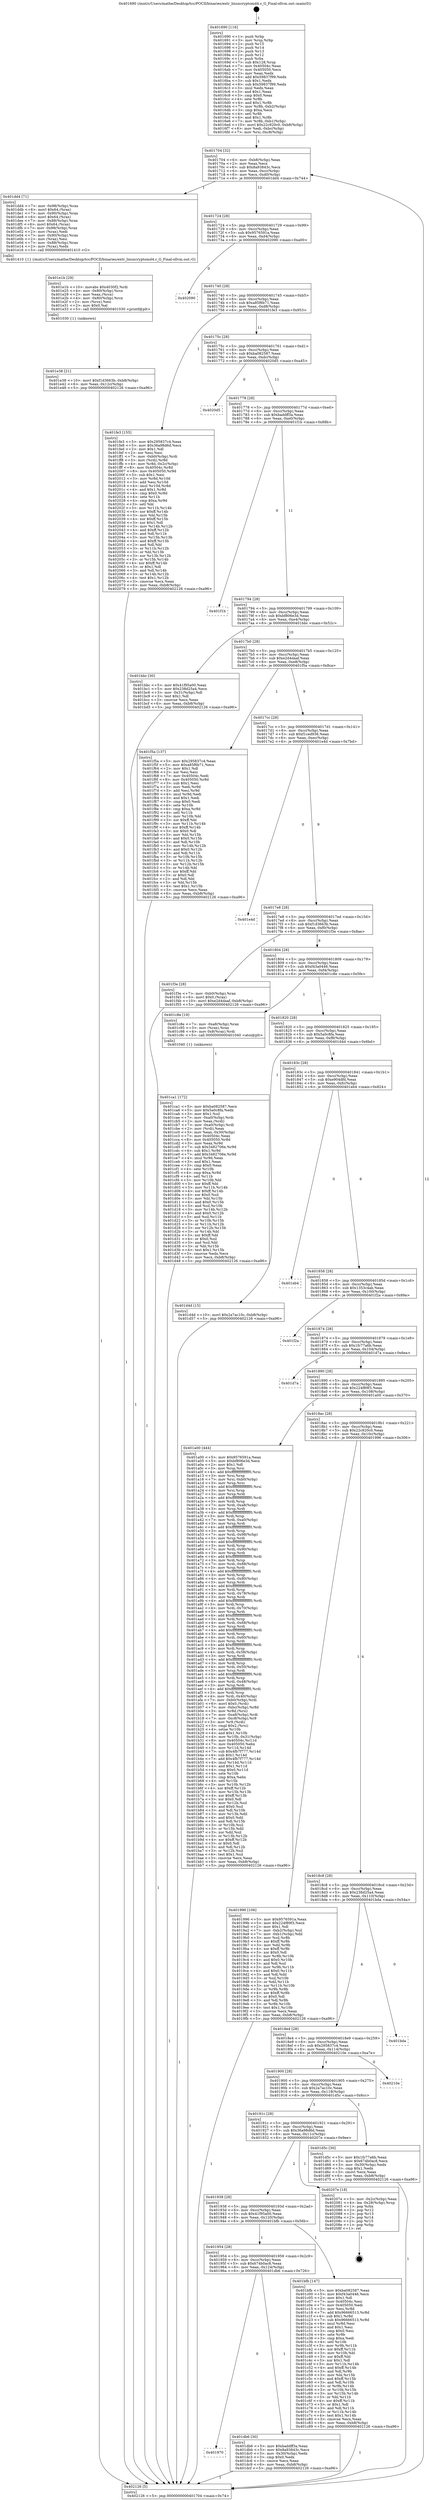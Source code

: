 digraph "0x401690" {
  label = "0x401690 (/mnt/c/Users/mathe/Desktop/tcc/POCII/binaries/extr_linuxcryptomd4.c_G_Final-ollvm.out::main(0))"
  labelloc = "t"
  node[shape=record]

  Entry [label="",width=0.3,height=0.3,shape=circle,fillcolor=black,style=filled]
  "0x401704" [label="{
     0x401704 [32]\l
     | [instrs]\l
     &nbsp;&nbsp;0x401704 \<+6\>: mov -0xb8(%rbp),%eax\l
     &nbsp;&nbsp;0x40170a \<+2\>: mov %eax,%ecx\l
     &nbsp;&nbsp;0x40170c \<+6\>: sub $0x8a93843c,%ecx\l
     &nbsp;&nbsp;0x401712 \<+6\>: mov %eax,-0xcc(%rbp)\l
     &nbsp;&nbsp;0x401718 \<+6\>: mov %ecx,-0xd0(%rbp)\l
     &nbsp;&nbsp;0x40171e \<+6\>: je 0000000000401dd4 \<main+0x744\>\l
  }"]
  "0x401dd4" [label="{
     0x401dd4 [71]\l
     | [instrs]\l
     &nbsp;&nbsp;0x401dd4 \<+7\>: mov -0x98(%rbp),%rax\l
     &nbsp;&nbsp;0x401ddb \<+6\>: movl $0x64,(%rax)\l
     &nbsp;&nbsp;0x401de1 \<+7\>: mov -0x90(%rbp),%rax\l
     &nbsp;&nbsp;0x401de8 \<+6\>: movl $0x64,(%rax)\l
     &nbsp;&nbsp;0x401dee \<+7\>: mov -0x88(%rbp),%rax\l
     &nbsp;&nbsp;0x401df5 \<+6\>: movl $0x64,(%rax)\l
     &nbsp;&nbsp;0x401dfb \<+7\>: mov -0x98(%rbp),%rax\l
     &nbsp;&nbsp;0x401e02 \<+2\>: mov (%rax),%edi\l
     &nbsp;&nbsp;0x401e04 \<+7\>: mov -0x90(%rbp),%rax\l
     &nbsp;&nbsp;0x401e0b \<+2\>: mov (%rax),%esi\l
     &nbsp;&nbsp;0x401e0d \<+7\>: mov -0x88(%rbp),%rax\l
     &nbsp;&nbsp;0x401e14 \<+2\>: mov (%rax),%edx\l
     &nbsp;&nbsp;0x401e16 \<+5\>: call 0000000000401410 \<G\>\l
     | [calls]\l
     &nbsp;&nbsp;0x401410 \{1\} (/mnt/c/Users/mathe/Desktop/tcc/POCII/binaries/extr_linuxcryptomd4.c_G_Final-ollvm.out::G)\l
  }"]
  "0x401724" [label="{
     0x401724 [28]\l
     | [instrs]\l
     &nbsp;&nbsp;0x401724 \<+5\>: jmp 0000000000401729 \<main+0x99\>\l
     &nbsp;&nbsp;0x401729 \<+6\>: mov -0xcc(%rbp),%eax\l
     &nbsp;&nbsp;0x40172f \<+5\>: sub $0x9576591a,%eax\l
     &nbsp;&nbsp;0x401734 \<+6\>: mov %eax,-0xd4(%rbp)\l
     &nbsp;&nbsp;0x40173a \<+6\>: je 0000000000402090 \<main+0xa00\>\l
  }"]
  Exit [label="",width=0.3,height=0.3,shape=circle,fillcolor=black,style=filled,peripheries=2]
  "0x402090" [label="{
     0x402090\l
  }", style=dashed]
  "0x401740" [label="{
     0x401740 [28]\l
     | [instrs]\l
     &nbsp;&nbsp;0x401740 \<+5\>: jmp 0000000000401745 \<main+0xb5\>\l
     &nbsp;&nbsp;0x401745 \<+6\>: mov -0xcc(%rbp),%eax\l
     &nbsp;&nbsp;0x40174b \<+5\>: sub $0xa85f6b71,%eax\l
     &nbsp;&nbsp;0x401750 \<+6\>: mov %eax,-0xd8(%rbp)\l
     &nbsp;&nbsp;0x401756 \<+6\>: je 0000000000401fe3 \<main+0x953\>\l
  }"]
  "0x401e38" [label="{
     0x401e38 [21]\l
     | [instrs]\l
     &nbsp;&nbsp;0x401e38 \<+10\>: movl $0xf1d3663b,-0xb8(%rbp)\l
     &nbsp;&nbsp;0x401e42 \<+6\>: mov %eax,-0x12c(%rbp)\l
     &nbsp;&nbsp;0x401e48 \<+5\>: jmp 0000000000402126 \<main+0xa96\>\l
  }"]
  "0x401fe3" [label="{
     0x401fe3 [155]\l
     | [instrs]\l
     &nbsp;&nbsp;0x401fe3 \<+5\>: mov $0x295837c4,%eax\l
     &nbsp;&nbsp;0x401fe8 \<+5\>: mov $0x36a98d6d,%ecx\l
     &nbsp;&nbsp;0x401fed \<+2\>: mov $0x1,%dl\l
     &nbsp;&nbsp;0x401fef \<+2\>: xor %esi,%esi\l
     &nbsp;&nbsp;0x401ff1 \<+7\>: mov -0xb0(%rbp),%rdi\l
     &nbsp;&nbsp;0x401ff8 \<+3\>: mov (%rdi),%r8d\l
     &nbsp;&nbsp;0x401ffb \<+4\>: mov %r8d,-0x2c(%rbp)\l
     &nbsp;&nbsp;0x401fff \<+8\>: mov 0x40504c,%r8d\l
     &nbsp;&nbsp;0x402007 \<+8\>: mov 0x405050,%r9d\l
     &nbsp;&nbsp;0x40200f \<+3\>: sub $0x1,%esi\l
     &nbsp;&nbsp;0x402012 \<+3\>: mov %r8d,%r10d\l
     &nbsp;&nbsp;0x402015 \<+3\>: add %esi,%r10d\l
     &nbsp;&nbsp;0x402018 \<+4\>: imul %r10d,%r8d\l
     &nbsp;&nbsp;0x40201c \<+4\>: and $0x1,%r8d\l
     &nbsp;&nbsp;0x402020 \<+4\>: cmp $0x0,%r8d\l
     &nbsp;&nbsp;0x402024 \<+4\>: sete %r11b\l
     &nbsp;&nbsp;0x402028 \<+4\>: cmp $0xa,%r9d\l
     &nbsp;&nbsp;0x40202c \<+3\>: setl %bl\l
     &nbsp;&nbsp;0x40202f \<+3\>: mov %r11b,%r14b\l
     &nbsp;&nbsp;0x402032 \<+4\>: xor $0xff,%r14b\l
     &nbsp;&nbsp;0x402036 \<+3\>: mov %bl,%r15b\l
     &nbsp;&nbsp;0x402039 \<+4\>: xor $0xff,%r15b\l
     &nbsp;&nbsp;0x40203d \<+3\>: xor $0x1,%dl\l
     &nbsp;&nbsp;0x402040 \<+3\>: mov %r14b,%r12b\l
     &nbsp;&nbsp;0x402043 \<+4\>: and $0xff,%r12b\l
     &nbsp;&nbsp;0x402047 \<+3\>: and %dl,%r11b\l
     &nbsp;&nbsp;0x40204a \<+3\>: mov %r15b,%r13b\l
     &nbsp;&nbsp;0x40204d \<+4\>: and $0xff,%r13b\l
     &nbsp;&nbsp;0x402051 \<+2\>: and %dl,%bl\l
     &nbsp;&nbsp;0x402053 \<+3\>: or %r11b,%r12b\l
     &nbsp;&nbsp;0x402056 \<+3\>: or %bl,%r13b\l
     &nbsp;&nbsp;0x402059 \<+3\>: xor %r13b,%r12b\l
     &nbsp;&nbsp;0x40205c \<+3\>: or %r15b,%r14b\l
     &nbsp;&nbsp;0x40205f \<+4\>: xor $0xff,%r14b\l
     &nbsp;&nbsp;0x402063 \<+3\>: or $0x1,%dl\l
     &nbsp;&nbsp;0x402066 \<+3\>: and %dl,%r14b\l
     &nbsp;&nbsp;0x402069 \<+3\>: or %r14b,%r12b\l
     &nbsp;&nbsp;0x40206c \<+4\>: test $0x1,%r12b\l
     &nbsp;&nbsp;0x402070 \<+3\>: cmovne %ecx,%eax\l
     &nbsp;&nbsp;0x402073 \<+6\>: mov %eax,-0xb8(%rbp)\l
     &nbsp;&nbsp;0x402079 \<+5\>: jmp 0000000000402126 \<main+0xa96\>\l
  }"]
  "0x40175c" [label="{
     0x40175c [28]\l
     | [instrs]\l
     &nbsp;&nbsp;0x40175c \<+5\>: jmp 0000000000401761 \<main+0xd1\>\l
     &nbsp;&nbsp;0x401761 \<+6\>: mov -0xcc(%rbp),%eax\l
     &nbsp;&nbsp;0x401767 \<+5\>: sub $0xba082587,%eax\l
     &nbsp;&nbsp;0x40176c \<+6\>: mov %eax,-0xdc(%rbp)\l
     &nbsp;&nbsp;0x401772 \<+6\>: je 00000000004020d5 \<main+0xa45\>\l
  }"]
  "0x401e1b" [label="{
     0x401e1b [29]\l
     | [instrs]\l
     &nbsp;&nbsp;0x401e1b \<+10\>: movabs $0x4030f2,%rdi\l
     &nbsp;&nbsp;0x401e25 \<+4\>: mov -0x80(%rbp),%rcx\l
     &nbsp;&nbsp;0x401e29 \<+2\>: mov %eax,(%rcx)\l
     &nbsp;&nbsp;0x401e2b \<+4\>: mov -0x80(%rbp),%rcx\l
     &nbsp;&nbsp;0x401e2f \<+2\>: mov (%rcx),%esi\l
     &nbsp;&nbsp;0x401e31 \<+2\>: mov $0x0,%al\l
     &nbsp;&nbsp;0x401e33 \<+5\>: call 0000000000401030 \<printf@plt\>\l
     | [calls]\l
     &nbsp;&nbsp;0x401030 \{1\} (unknown)\l
  }"]
  "0x4020d5" [label="{
     0x4020d5\l
  }", style=dashed]
  "0x401778" [label="{
     0x401778 [28]\l
     | [instrs]\l
     &nbsp;&nbsp;0x401778 \<+5\>: jmp 000000000040177d \<main+0xed\>\l
     &nbsp;&nbsp;0x40177d \<+6\>: mov -0xcc(%rbp),%eax\l
     &nbsp;&nbsp;0x401783 \<+5\>: sub $0xbaddff3a,%eax\l
     &nbsp;&nbsp;0x401788 \<+6\>: mov %eax,-0xe0(%rbp)\l
     &nbsp;&nbsp;0x40178e \<+6\>: je 0000000000401f1b \<main+0x88b\>\l
  }"]
  "0x401970" [label="{
     0x401970\l
  }", style=dashed]
  "0x401f1b" [label="{
     0x401f1b\l
  }", style=dashed]
  "0x401794" [label="{
     0x401794 [28]\l
     | [instrs]\l
     &nbsp;&nbsp;0x401794 \<+5\>: jmp 0000000000401799 \<main+0x109\>\l
     &nbsp;&nbsp;0x401799 \<+6\>: mov -0xcc(%rbp),%eax\l
     &nbsp;&nbsp;0x40179f \<+5\>: sub $0xbf806e3d,%eax\l
     &nbsp;&nbsp;0x4017a4 \<+6\>: mov %eax,-0xe4(%rbp)\l
     &nbsp;&nbsp;0x4017aa \<+6\>: je 0000000000401bbc \<main+0x52c\>\l
  }"]
  "0x401db6" [label="{
     0x401db6 [30]\l
     | [instrs]\l
     &nbsp;&nbsp;0x401db6 \<+5\>: mov $0xbaddff3a,%eax\l
     &nbsp;&nbsp;0x401dbb \<+5\>: mov $0x8a93843c,%ecx\l
     &nbsp;&nbsp;0x401dc0 \<+3\>: mov -0x30(%rbp),%edx\l
     &nbsp;&nbsp;0x401dc3 \<+3\>: cmp $0x0,%edx\l
     &nbsp;&nbsp;0x401dc6 \<+3\>: cmove %ecx,%eax\l
     &nbsp;&nbsp;0x401dc9 \<+6\>: mov %eax,-0xb8(%rbp)\l
     &nbsp;&nbsp;0x401dcf \<+5\>: jmp 0000000000402126 \<main+0xa96\>\l
  }"]
  "0x401bbc" [label="{
     0x401bbc [30]\l
     | [instrs]\l
     &nbsp;&nbsp;0x401bbc \<+5\>: mov $0x41f95a00,%eax\l
     &nbsp;&nbsp;0x401bc1 \<+5\>: mov $0x238d25a4,%ecx\l
     &nbsp;&nbsp;0x401bc6 \<+3\>: mov -0x31(%rbp),%dl\l
     &nbsp;&nbsp;0x401bc9 \<+3\>: test $0x1,%dl\l
     &nbsp;&nbsp;0x401bcc \<+3\>: cmovne %ecx,%eax\l
     &nbsp;&nbsp;0x401bcf \<+6\>: mov %eax,-0xb8(%rbp)\l
     &nbsp;&nbsp;0x401bd5 \<+5\>: jmp 0000000000402126 \<main+0xa96\>\l
  }"]
  "0x4017b0" [label="{
     0x4017b0 [28]\l
     | [instrs]\l
     &nbsp;&nbsp;0x4017b0 \<+5\>: jmp 00000000004017b5 \<main+0x125\>\l
     &nbsp;&nbsp;0x4017b5 \<+6\>: mov -0xcc(%rbp),%eax\l
     &nbsp;&nbsp;0x4017bb \<+5\>: sub $0xe2d4daaf,%eax\l
     &nbsp;&nbsp;0x4017c0 \<+6\>: mov %eax,-0xe8(%rbp)\l
     &nbsp;&nbsp;0x4017c6 \<+6\>: je 0000000000401f5a \<main+0x8ca\>\l
  }"]
  "0x401ca1" [label="{
     0x401ca1 [172]\l
     | [instrs]\l
     &nbsp;&nbsp;0x401ca1 \<+5\>: mov $0xba082587,%ecx\l
     &nbsp;&nbsp;0x401ca6 \<+5\>: mov $0x5a0c8fa,%edx\l
     &nbsp;&nbsp;0x401cab \<+3\>: mov $0x1,%sil\l
     &nbsp;&nbsp;0x401cae \<+7\>: mov -0xa0(%rbp),%rdi\l
     &nbsp;&nbsp;0x401cb5 \<+2\>: mov %eax,(%rdi)\l
     &nbsp;&nbsp;0x401cb7 \<+7\>: mov -0xa0(%rbp),%rdi\l
     &nbsp;&nbsp;0x401cbe \<+2\>: mov (%rdi),%eax\l
     &nbsp;&nbsp;0x401cc0 \<+3\>: mov %eax,-0x30(%rbp)\l
     &nbsp;&nbsp;0x401cc3 \<+7\>: mov 0x40504c,%eax\l
     &nbsp;&nbsp;0x401cca \<+8\>: mov 0x405050,%r8d\l
     &nbsp;&nbsp;0x401cd2 \<+3\>: mov %eax,%r9d\l
     &nbsp;&nbsp;0x401cd5 \<+7\>: sub $0x3482706e,%r9d\l
     &nbsp;&nbsp;0x401cdc \<+4\>: sub $0x1,%r9d\l
     &nbsp;&nbsp;0x401ce0 \<+7\>: add $0x3482706e,%r9d\l
     &nbsp;&nbsp;0x401ce7 \<+4\>: imul %r9d,%eax\l
     &nbsp;&nbsp;0x401ceb \<+3\>: and $0x1,%eax\l
     &nbsp;&nbsp;0x401cee \<+3\>: cmp $0x0,%eax\l
     &nbsp;&nbsp;0x401cf1 \<+4\>: sete %r10b\l
     &nbsp;&nbsp;0x401cf5 \<+4\>: cmp $0xa,%r8d\l
     &nbsp;&nbsp;0x401cf9 \<+4\>: setl %r11b\l
     &nbsp;&nbsp;0x401cfd \<+3\>: mov %r10b,%bl\l
     &nbsp;&nbsp;0x401d00 \<+3\>: xor $0xff,%bl\l
     &nbsp;&nbsp;0x401d03 \<+3\>: mov %r11b,%r14b\l
     &nbsp;&nbsp;0x401d06 \<+4\>: xor $0xff,%r14b\l
     &nbsp;&nbsp;0x401d0a \<+4\>: xor $0x0,%sil\l
     &nbsp;&nbsp;0x401d0e \<+3\>: mov %bl,%r15b\l
     &nbsp;&nbsp;0x401d11 \<+4\>: and $0x0,%r15b\l
     &nbsp;&nbsp;0x401d15 \<+3\>: and %sil,%r10b\l
     &nbsp;&nbsp;0x401d18 \<+3\>: mov %r14b,%r12b\l
     &nbsp;&nbsp;0x401d1b \<+4\>: and $0x0,%r12b\l
     &nbsp;&nbsp;0x401d1f \<+3\>: and %sil,%r11b\l
     &nbsp;&nbsp;0x401d22 \<+3\>: or %r10b,%r15b\l
     &nbsp;&nbsp;0x401d25 \<+3\>: or %r11b,%r12b\l
     &nbsp;&nbsp;0x401d28 \<+3\>: xor %r12b,%r15b\l
     &nbsp;&nbsp;0x401d2b \<+3\>: or %r14b,%bl\l
     &nbsp;&nbsp;0x401d2e \<+3\>: xor $0xff,%bl\l
     &nbsp;&nbsp;0x401d31 \<+4\>: or $0x0,%sil\l
     &nbsp;&nbsp;0x401d35 \<+3\>: and %sil,%bl\l
     &nbsp;&nbsp;0x401d38 \<+3\>: or %bl,%r15b\l
     &nbsp;&nbsp;0x401d3b \<+4\>: test $0x1,%r15b\l
     &nbsp;&nbsp;0x401d3f \<+3\>: cmovne %edx,%ecx\l
     &nbsp;&nbsp;0x401d42 \<+6\>: mov %ecx,-0xb8(%rbp)\l
     &nbsp;&nbsp;0x401d48 \<+5\>: jmp 0000000000402126 \<main+0xa96\>\l
  }"]
  "0x401f5a" [label="{
     0x401f5a [137]\l
     | [instrs]\l
     &nbsp;&nbsp;0x401f5a \<+5\>: mov $0x295837c4,%eax\l
     &nbsp;&nbsp;0x401f5f \<+5\>: mov $0xa85f6b71,%ecx\l
     &nbsp;&nbsp;0x401f64 \<+2\>: mov $0x1,%dl\l
     &nbsp;&nbsp;0x401f66 \<+2\>: xor %esi,%esi\l
     &nbsp;&nbsp;0x401f68 \<+7\>: mov 0x40504c,%edi\l
     &nbsp;&nbsp;0x401f6f \<+8\>: mov 0x405050,%r8d\l
     &nbsp;&nbsp;0x401f77 \<+3\>: sub $0x1,%esi\l
     &nbsp;&nbsp;0x401f7a \<+3\>: mov %edi,%r9d\l
     &nbsp;&nbsp;0x401f7d \<+3\>: add %esi,%r9d\l
     &nbsp;&nbsp;0x401f80 \<+4\>: imul %r9d,%edi\l
     &nbsp;&nbsp;0x401f84 \<+3\>: and $0x1,%edi\l
     &nbsp;&nbsp;0x401f87 \<+3\>: cmp $0x0,%edi\l
     &nbsp;&nbsp;0x401f8a \<+4\>: sete %r10b\l
     &nbsp;&nbsp;0x401f8e \<+4\>: cmp $0xa,%r8d\l
     &nbsp;&nbsp;0x401f92 \<+4\>: setl %r11b\l
     &nbsp;&nbsp;0x401f96 \<+3\>: mov %r10b,%bl\l
     &nbsp;&nbsp;0x401f99 \<+3\>: xor $0xff,%bl\l
     &nbsp;&nbsp;0x401f9c \<+3\>: mov %r11b,%r14b\l
     &nbsp;&nbsp;0x401f9f \<+4\>: xor $0xff,%r14b\l
     &nbsp;&nbsp;0x401fa3 \<+3\>: xor $0x0,%dl\l
     &nbsp;&nbsp;0x401fa6 \<+3\>: mov %bl,%r15b\l
     &nbsp;&nbsp;0x401fa9 \<+4\>: and $0x0,%r15b\l
     &nbsp;&nbsp;0x401fad \<+3\>: and %dl,%r10b\l
     &nbsp;&nbsp;0x401fb0 \<+3\>: mov %r14b,%r12b\l
     &nbsp;&nbsp;0x401fb3 \<+4\>: and $0x0,%r12b\l
     &nbsp;&nbsp;0x401fb7 \<+3\>: and %dl,%r11b\l
     &nbsp;&nbsp;0x401fba \<+3\>: or %r10b,%r15b\l
     &nbsp;&nbsp;0x401fbd \<+3\>: or %r11b,%r12b\l
     &nbsp;&nbsp;0x401fc0 \<+3\>: xor %r12b,%r15b\l
     &nbsp;&nbsp;0x401fc3 \<+3\>: or %r14b,%bl\l
     &nbsp;&nbsp;0x401fc6 \<+3\>: xor $0xff,%bl\l
     &nbsp;&nbsp;0x401fc9 \<+3\>: or $0x0,%dl\l
     &nbsp;&nbsp;0x401fcc \<+2\>: and %dl,%bl\l
     &nbsp;&nbsp;0x401fce \<+3\>: or %bl,%r15b\l
     &nbsp;&nbsp;0x401fd1 \<+4\>: test $0x1,%r15b\l
     &nbsp;&nbsp;0x401fd5 \<+3\>: cmovne %ecx,%eax\l
     &nbsp;&nbsp;0x401fd8 \<+6\>: mov %eax,-0xb8(%rbp)\l
     &nbsp;&nbsp;0x401fde \<+5\>: jmp 0000000000402126 \<main+0xa96\>\l
  }"]
  "0x4017cc" [label="{
     0x4017cc [28]\l
     | [instrs]\l
     &nbsp;&nbsp;0x4017cc \<+5\>: jmp 00000000004017d1 \<main+0x141\>\l
     &nbsp;&nbsp;0x4017d1 \<+6\>: mov -0xcc(%rbp),%eax\l
     &nbsp;&nbsp;0x4017d7 \<+5\>: sub $0xf1ced936,%eax\l
     &nbsp;&nbsp;0x4017dc \<+6\>: mov %eax,-0xec(%rbp)\l
     &nbsp;&nbsp;0x4017e2 \<+6\>: je 0000000000401e4d \<main+0x7bd\>\l
  }"]
  "0x401954" [label="{
     0x401954 [28]\l
     | [instrs]\l
     &nbsp;&nbsp;0x401954 \<+5\>: jmp 0000000000401959 \<main+0x2c9\>\l
     &nbsp;&nbsp;0x401959 \<+6\>: mov -0xcc(%rbp),%eax\l
     &nbsp;&nbsp;0x40195f \<+5\>: sub $0x674b0ac8,%eax\l
     &nbsp;&nbsp;0x401964 \<+6\>: mov %eax,-0x124(%rbp)\l
     &nbsp;&nbsp;0x40196a \<+6\>: je 0000000000401db6 \<main+0x726\>\l
  }"]
  "0x401e4d" [label="{
     0x401e4d\l
  }", style=dashed]
  "0x4017e8" [label="{
     0x4017e8 [28]\l
     | [instrs]\l
     &nbsp;&nbsp;0x4017e8 \<+5\>: jmp 00000000004017ed \<main+0x15d\>\l
     &nbsp;&nbsp;0x4017ed \<+6\>: mov -0xcc(%rbp),%eax\l
     &nbsp;&nbsp;0x4017f3 \<+5\>: sub $0xf1d3663b,%eax\l
     &nbsp;&nbsp;0x4017f8 \<+6\>: mov %eax,-0xf0(%rbp)\l
     &nbsp;&nbsp;0x4017fe \<+6\>: je 0000000000401f3e \<main+0x8ae\>\l
  }"]
  "0x401bfb" [label="{
     0x401bfb [147]\l
     | [instrs]\l
     &nbsp;&nbsp;0x401bfb \<+5\>: mov $0xba082587,%eax\l
     &nbsp;&nbsp;0x401c00 \<+5\>: mov $0xf43a0446,%ecx\l
     &nbsp;&nbsp;0x401c05 \<+2\>: mov $0x1,%dl\l
     &nbsp;&nbsp;0x401c07 \<+7\>: mov 0x40504c,%esi\l
     &nbsp;&nbsp;0x401c0e \<+7\>: mov 0x405050,%edi\l
     &nbsp;&nbsp;0x401c15 \<+3\>: mov %esi,%r8d\l
     &nbsp;&nbsp;0x401c18 \<+7\>: add $0x96666513,%r8d\l
     &nbsp;&nbsp;0x401c1f \<+4\>: sub $0x1,%r8d\l
     &nbsp;&nbsp;0x401c23 \<+7\>: sub $0x96666513,%r8d\l
     &nbsp;&nbsp;0x401c2a \<+4\>: imul %r8d,%esi\l
     &nbsp;&nbsp;0x401c2e \<+3\>: and $0x1,%esi\l
     &nbsp;&nbsp;0x401c31 \<+3\>: cmp $0x0,%esi\l
     &nbsp;&nbsp;0x401c34 \<+4\>: sete %r9b\l
     &nbsp;&nbsp;0x401c38 \<+3\>: cmp $0xa,%edi\l
     &nbsp;&nbsp;0x401c3b \<+4\>: setl %r10b\l
     &nbsp;&nbsp;0x401c3f \<+3\>: mov %r9b,%r11b\l
     &nbsp;&nbsp;0x401c42 \<+4\>: xor $0xff,%r11b\l
     &nbsp;&nbsp;0x401c46 \<+3\>: mov %r10b,%bl\l
     &nbsp;&nbsp;0x401c49 \<+3\>: xor $0xff,%bl\l
     &nbsp;&nbsp;0x401c4c \<+3\>: xor $0x1,%dl\l
     &nbsp;&nbsp;0x401c4f \<+3\>: mov %r11b,%r14b\l
     &nbsp;&nbsp;0x401c52 \<+4\>: and $0xff,%r14b\l
     &nbsp;&nbsp;0x401c56 \<+3\>: and %dl,%r9b\l
     &nbsp;&nbsp;0x401c59 \<+3\>: mov %bl,%r15b\l
     &nbsp;&nbsp;0x401c5c \<+4\>: and $0xff,%r15b\l
     &nbsp;&nbsp;0x401c60 \<+3\>: and %dl,%r10b\l
     &nbsp;&nbsp;0x401c63 \<+3\>: or %r9b,%r14b\l
     &nbsp;&nbsp;0x401c66 \<+3\>: or %r10b,%r15b\l
     &nbsp;&nbsp;0x401c69 \<+3\>: xor %r15b,%r14b\l
     &nbsp;&nbsp;0x401c6c \<+3\>: or %bl,%r11b\l
     &nbsp;&nbsp;0x401c6f \<+4\>: xor $0xff,%r11b\l
     &nbsp;&nbsp;0x401c73 \<+3\>: or $0x1,%dl\l
     &nbsp;&nbsp;0x401c76 \<+3\>: and %dl,%r11b\l
     &nbsp;&nbsp;0x401c79 \<+3\>: or %r11b,%r14b\l
     &nbsp;&nbsp;0x401c7c \<+4\>: test $0x1,%r14b\l
     &nbsp;&nbsp;0x401c80 \<+3\>: cmovne %ecx,%eax\l
     &nbsp;&nbsp;0x401c83 \<+6\>: mov %eax,-0xb8(%rbp)\l
     &nbsp;&nbsp;0x401c89 \<+5\>: jmp 0000000000402126 \<main+0xa96\>\l
  }"]
  "0x401f3e" [label="{
     0x401f3e [28]\l
     | [instrs]\l
     &nbsp;&nbsp;0x401f3e \<+7\>: mov -0xb0(%rbp),%rax\l
     &nbsp;&nbsp;0x401f45 \<+6\>: movl $0x0,(%rax)\l
     &nbsp;&nbsp;0x401f4b \<+10\>: movl $0xe2d4daaf,-0xb8(%rbp)\l
     &nbsp;&nbsp;0x401f55 \<+5\>: jmp 0000000000402126 \<main+0xa96\>\l
  }"]
  "0x401804" [label="{
     0x401804 [28]\l
     | [instrs]\l
     &nbsp;&nbsp;0x401804 \<+5\>: jmp 0000000000401809 \<main+0x179\>\l
     &nbsp;&nbsp;0x401809 \<+6\>: mov -0xcc(%rbp),%eax\l
     &nbsp;&nbsp;0x40180f \<+5\>: sub $0xf43a0446,%eax\l
     &nbsp;&nbsp;0x401814 \<+6\>: mov %eax,-0xf4(%rbp)\l
     &nbsp;&nbsp;0x40181a \<+6\>: je 0000000000401c8e \<main+0x5fe\>\l
  }"]
  "0x401938" [label="{
     0x401938 [28]\l
     | [instrs]\l
     &nbsp;&nbsp;0x401938 \<+5\>: jmp 000000000040193d \<main+0x2ad\>\l
     &nbsp;&nbsp;0x40193d \<+6\>: mov -0xcc(%rbp),%eax\l
     &nbsp;&nbsp;0x401943 \<+5\>: sub $0x41f95a00,%eax\l
     &nbsp;&nbsp;0x401948 \<+6\>: mov %eax,-0x120(%rbp)\l
     &nbsp;&nbsp;0x40194e \<+6\>: je 0000000000401bfb \<main+0x56b\>\l
  }"]
  "0x401c8e" [label="{
     0x401c8e [19]\l
     | [instrs]\l
     &nbsp;&nbsp;0x401c8e \<+7\>: mov -0xa8(%rbp),%rax\l
     &nbsp;&nbsp;0x401c95 \<+3\>: mov (%rax),%rax\l
     &nbsp;&nbsp;0x401c98 \<+4\>: mov 0x8(%rax),%rdi\l
     &nbsp;&nbsp;0x401c9c \<+5\>: call 0000000000401040 \<atoi@plt\>\l
     | [calls]\l
     &nbsp;&nbsp;0x401040 \{1\} (unknown)\l
  }"]
  "0x401820" [label="{
     0x401820 [28]\l
     | [instrs]\l
     &nbsp;&nbsp;0x401820 \<+5\>: jmp 0000000000401825 \<main+0x195\>\l
     &nbsp;&nbsp;0x401825 \<+6\>: mov -0xcc(%rbp),%eax\l
     &nbsp;&nbsp;0x40182b \<+5\>: sub $0x5a0c8fa,%eax\l
     &nbsp;&nbsp;0x401830 \<+6\>: mov %eax,-0xf8(%rbp)\l
     &nbsp;&nbsp;0x401836 \<+6\>: je 0000000000401d4d \<main+0x6bd\>\l
  }"]
  "0x40207e" [label="{
     0x40207e [18]\l
     | [instrs]\l
     &nbsp;&nbsp;0x40207e \<+3\>: mov -0x2c(%rbp),%eax\l
     &nbsp;&nbsp;0x402081 \<+4\>: lea -0x28(%rbp),%rsp\l
     &nbsp;&nbsp;0x402085 \<+1\>: pop %rbx\l
     &nbsp;&nbsp;0x402086 \<+2\>: pop %r12\l
     &nbsp;&nbsp;0x402088 \<+2\>: pop %r13\l
     &nbsp;&nbsp;0x40208a \<+2\>: pop %r14\l
     &nbsp;&nbsp;0x40208c \<+2\>: pop %r15\l
     &nbsp;&nbsp;0x40208e \<+1\>: pop %rbp\l
     &nbsp;&nbsp;0x40208f \<+1\>: ret\l
  }"]
  "0x401d4d" [label="{
     0x401d4d [15]\l
     | [instrs]\l
     &nbsp;&nbsp;0x401d4d \<+10\>: movl $0x2a7ac10c,-0xb8(%rbp)\l
     &nbsp;&nbsp;0x401d57 \<+5\>: jmp 0000000000402126 \<main+0xa96\>\l
  }"]
  "0x40183c" [label="{
     0x40183c [28]\l
     | [instrs]\l
     &nbsp;&nbsp;0x40183c \<+5\>: jmp 0000000000401841 \<main+0x1b1\>\l
     &nbsp;&nbsp;0x401841 \<+6\>: mov -0xcc(%rbp),%eax\l
     &nbsp;&nbsp;0x401847 \<+5\>: sub $0xe904dfd,%eax\l
     &nbsp;&nbsp;0x40184c \<+6\>: mov %eax,-0xfc(%rbp)\l
     &nbsp;&nbsp;0x401852 \<+6\>: je 0000000000401eb4 \<main+0x824\>\l
  }"]
  "0x40191c" [label="{
     0x40191c [28]\l
     | [instrs]\l
     &nbsp;&nbsp;0x40191c \<+5\>: jmp 0000000000401921 \<main+0x291\>\l
     &nbsp;&nbsp;0x401921 \<+6\>: mov -0xcc(%rbp),%eax\l
     &nbsp;&nbsp;0x401927 \<+5\>: sub $0x36a98d6d,%eax\l
     &nbsp;&nbsp;0x40192c \<+6\>: mov %eax,-0x11c(%rbp)\l
     &nbsp;&nbsp;0x401932 \<+6\>: je 000000000040207e \<main+0x9ee\>\l
  }"]
  "0x401eb4" [label="{
     0x401eb4\l
  }", style=dashed]
  "0x401858" [label="{
     0x401858 [28]\l
     | [instrs]\l
     &nbsp;&nbsp;0x401858 \<+5\>: jmp 000000000040185d \<main+0x1cd\>\l
     &nbsp;&nbsp;0x40185d \<+6\>: mov -0xcc(%rbp),%eax\l
     &nbsp;&nbsp;0x401863 \<+5\>: sub $0x1353c4ab,%eax\l
     &nbsp;&nbsp;0x401868 \<+6\>: mov %eax,-0x100(%rbp)\l
     &nbsp;&nbsp;0x40186e \<+6\>: je 0000000000401f2a \<main+0x89a\>\l
  }"]
  "0x401d5c" [label="{
     0x401d5c [30]\l
     | [instrs]\l
     &nbsp;&nbsp;0x401d5c \<+5\>: mov $0x1fc77a6b,%eax\l
     &nbsp;&nbsp;0x401d61 \<+5\>: mov $0x674b0ac8,%ecx\l
     &nbsp;&nbsp;0x401d66 \<+3\>: mov -0x30(%rbp),%edx\l
     &nbsp;&nbsp;0x401d69 \<+3\>: cmp $0x1,%edx\l
     &nbsp;&nbsp;0x401d6c \<+3\>: cmovl %ecx,%eax\l
     &nbsp;&nbsp;0x401d6f \<+6\>: mov %eax,-0xb8(%rbp)\l
     &nbsp;&nbsp;0x401d75 \<+5\>: jmp 0000000000402126 \<main+0xa96\>\l
  }"]
  "0x401f2a" [label="{
     0x401f2a\l
  }", style=dashed]
  "0x401874" [label="{
     0x401874 [28]\l
     | [instrs]\l
     &nbsp;&nbsp;0x401874 \<+5\>: jmp 0000000000401879 \<main+0x1e9\>\l
     &nbsp;&nbsp;0x401879 \<+6\>: mov -0xcc(%rbp),%eax\l
     &nbsp;&nbsp;0x40187f \<+5\>: sub $0x1fc77a6b,%eax\l
     &nbsp;&nbsp;0x401884 \<+6\>: mov %eax,-0x104(%rbp)\l
     &nbsp;&nbsp;0x40188a \<+6\>: je 0000000000401d7a \<main+0x6ea\>\l
  }"]
  "0x401900" [label="{
     0x401900 [28]\l
     | [instrs]\l
     &nbsp;&nbsp;0x401900 \<+5\>: jmp 0000000000401905 \<main+0x275\>\l
     &nbsp;&nbsp;0x401905 \<+6\>: mov -0xcc(%rbp),%eax\l
     &nbsp;&nbsp;0x40190b \<+5\>: sub $0x2a7ac10c,%eax\l
     &nbsp;&nbsp;0x401910 \<+6\>: mov %eax,-0x118(%rbp)\l
     &nbsp;&nbsp;0x401916 \<+6\>: je 0000000000401d5c \<main+0x6cc\>\l
  }"]
  "0x401d7a" [label="{
     0x401d7a\l
  }", style=dashed]
  "0x401890" [label="{
     0x401890 [28]\l
     | [instrs]\l
     &nbsp;&nbsp;0x401890 \<+5\>: jmp 0000000000401895 \<main+0x205\>\l
     &nbsp;&nbsp;0x401895 \<+6\>: mov -0xcc(%rbp),%eax\l
     &nbsp;&nbsp;0x40189b \<+5\>: sub $0x224f89f3,%eax\l
     &nbsp;&nbsp;0x4018a0 \<+6\>: mov %eax,-0x108(%rbp)\l
     &nbsp;&nbsp;0x4018a6 \<+6\>: je 0000000000401a00 \<main+0x370\>\l
  }"]
  "0x40210e" [label="{
     0x40210e\l
  }", style=dashed]
  "0x401a00" [label="{
     0x401a00 [444]\l
     | [instrs]\l
     &nbsp;&nbsp;0x401a00 \<+5\>: mov $0x9576591a,%eax\l
     &nbsp;&nbsp;0x401a05 \<+5\>: mov $0xbf806e3d,%ecx\l
     &nbsp;&nbsp;0x401a0a \<+2\>: mov $0x1,%dl\l
     &nbsp;&nbsp;0x401a0c \<+3\>: mov %rsp,%rsi\l
     &nbsp;&nbsp;0x401a0f \<+4\>: add $0xfffffffffffffff0,%rsi\l
     &nbsp;&nbsp;0x401a13 \<+3\>: mov %rsi,%rsp\l
     &nbsp;&nbsp;0x401a16 \<+7\>: mov %rsi,-0xb0(%rbp)\l
     &nbsp;&nbsp;0x401a1d \<+3\>: mov %rsp,%rsi\l
     &nbsp;&nbsp;0x401a20 \<+4\>: add $0xfffffffffffffff0,%rsi\l
     &nbsp;&nbsp;0x401a24 \<+3\>: mov %rsi,%rsp\l
     &nbsp;&nbsp;0x401a27 \<+3\>: mov %rsp,%rdi\l
     &nbsp;&nbsp;0x401a2a \<+4\>: add $0xfffffffffffffff0,%rdi\l
     &nbsp;&nbsp;0x401a2e \<+3\>: mov %rdi,%rsp\l
     &nbsp;&nbsp;0x401a31 \<+7\>: mov %rdi,-0xa8(%rbp)\l
     &nbsp;&nbsp;0x401a38 \<+3\>: mov %rsp,%rdi\l
     &nbsp;&nbsp;0x401a3b \<+4\>: add $0xfffffffffffffff0,%rdi\l
     &nbsp;&nbsp;0x401a3f \<+3\>: mov %rdi,%rsp\l
     &nbsp;&nbsp;0x401a42 \<+7\>: mov %rdi,-0xa0(%rbp)\l
     &nbsp;&nbsp;0x401a49 \<+3\>: mov %rsp,%rdi\l
     &nbsp;&nbsp;0x401a4c \<+4\>: add $0xfffffffffffffff0,%rdi\l
     &nbsp;&nbsp;0x401a50 \<+3\>: mov %rdi,%rsp\l
     &nbsp;&nbsp;0x401a53 \<+7\>: mov %rdi,-0x98(%rbp)\l
     &nbsp;&nbsp;0x401a5a \<+3\>: mov %rsp,%rdi\l
     &nbsp;&nbsp;0x401a5d \<+4\>: add $0xfffffffffffffff0,%rdi\l
     &nbsp;&nbsp;0x401a61 \<+3\>: mov %rdi,%rsp\l
     &nbsp;&nbsp;0x401a64 \<+7\>: mov %rdi,-0x90(%rbp)\l
     &nbsp;&nbsp;0x401a6b \<+3\>: mov %rsp,%rdi\l
     &nbsp;&nbsp;0x401a6e \<+4\>: add $0xfffffffffffffff0,%rdi\l
     &nbsp;&nbsp;0x401a72 \<+3\>: mov %rdi,%rsp\l
     &nbsp;&nbsp;0x401a75 \<+7\>: mov %rdi,-0x88(%rbp)\l
     &nbsp;&nbsp;0x401a7c \<+3\>: mov %rsp,%rdi\l
     &nbsp;&nbsp;0x401a7f \<+4\>: add $0xfffffffffffffff0,%rdi\l
     &nbsp;&nbsp;0x401a83 \<+3\>: mov %rdi,%rsp\l
     &nbsp;&nbsp;0x401a86 \<+4\>: mov %rdi,-0x80(%rbp)\l
     &nbsp;&nbsp;0x401a8a \<+3\>: mov %rsp,%rdi\l
     &nbsp;&nbsp;0x401a8d \<+4\>: add $0xfffffffffffffff0,%rdi\l
     &nbsp;&nbsp;0x401a91 \<+3\>: mov %rdi,%rsp\l
     &nbsp;&nbsp;0x401a94 \<+4\>: mov %rdi,-0x78(%rbp)\l
     &nbsp;&nbsp;0x401a98 \<+3\>: mov %rsp,%rdi\l
     &nbsp;&nbsp;0x401a9b \<+4\>: add $0xfffffffffffffff0,%rdi\l
     &nbsp;&nbsp;0x401a9f \<+3\>: mov %rdi,%rsp\l
     &nbsp;&nbsp;0x401aa2 \<+4\>: mov %rdi,-0x70(%rbp)\l
     &nbsp;&nbsp;0x401aa6 \<+3\>: mov %rsp,%rdi\l
     &nbsp;&nbsp;0x401aa9 \<+4\>: add $0xfffffffffffffff0,%rdi\l
     &nbsp;&nbsp;0x401aad \<+3\>: mov %rdi,%rsp\l
     &nbsp;&nbsp;0x401ab0 \<+4\>: mov %rdi,-0x68(%rbp)\l
     &nbsp;&nbsp;0x401ab4 \<+3\>: mov %rsp,%rdi\l
     &nbsp;&nbsp;0x401ab7 \<+4\>: add $0xfffffffffffffff0,%rdi\l
     &nbsp;&nbsp;0x401abb \<+3\>: mov %rdi,%rsp\l
     &nbsp;&nbsp;0x401abe \<+4\>: mov %rdi,-0x60(%rbp)\l
     &nbsp;&nbsp;0x401ac2 \<+3\>: mov %rsp,%rdi\l
     &nbsp;&nbsp;0x401ac5 \<+4\>: add $0xfffffffffffffff0,%rdi\l
     &nbsp;&nbsp;0x401ac9 \<+3\>: mov %rdi,%rsp\l
     &nbsp;&nbsp;0x401acc \<+4\>: mov %rdi,-0x58(%rbp)\l
     &nbsp;&nbsp;0x401ad0 \<+3\>: mov %rsp,%rdi\l
     &nbsp;&nbsp;0x401ad3 \<+4\>: add $0xfffffffffffffff0,%rdi\l
     &nbsp;&nbsp;0x401ad7 \<+3\>: mov %rdi,%rsp\l
     &nbsp;&nbsp;0x401ada \<+4\>: mov %rdi,-0x50(%rbp)\l
     &nbsp;&nbsp;0x401ade \<+3\>: mov %rsp,%rdi\l
     &nbsp;&nbsp;0x401ae1 \<+4\>: add $0xfffffffffffffff0,%rdi\l
     &nbsp;&nbsp;0x401ae5 \<+3\>: mov %rdi,%rsp\l
     &nbsp;&nbsp;0x401ae8 \<+4\>: mov %rdi,-0x48(%rbp)\l
     &nbsp;&nbsp;0x401aec \<+3\>: mov %rsp,%rdi\l
     &nbsp;&nbsp;0x401aef \<+4\>: add $0xfffffffffffffff0,%rdi\l
     &nbsp;&nbsp;0x401af3 \<+3\>: mov %rdi,%rsp\l
     &nbsp;&nbsp;0x401af6 \<+4\>: mov %rdi,-0x40(%rbp)\l
     &nbsp;&nbsp;0x401afa \<+7\>: mov -0xb0(%rbp),%rdi\l
     &nbsp;&nbsp;0x401b01 \<+6\>: movl $0x0,(%rdi)\l
     &nbsp;&nbsp;0x401b07 \<+7\>: mov -0xbc(%rbp),%r8d\l
     &nbsp;&nbsp;0x401b0e \<+3\>: mov %r8d,(%rsi)\l
     &nbsp;&nbsp;0x401b11 \<+7\>: mov -0xa8(%rbp),%rdi\l
     &nbsp;&nbsp;0x401b18 \<+7\>: mov -0xc8(%rbp),%r9\l
     &nbsp;&nbsp;0x401b1f \<+3\>: mov %r9,(%rdi)\l
     &nbsp;&nbsp;0x401b22 \<+3\>: cmpl $0x2,(%rsi)\l
     &nbsp;&nbsp;0x401b25 \<+4\>: setne %r10b\l
     &nbsp;&nbsp;0x401b29 \<+4\>: and $0x1,%r10b\l
     &nbsp;&nbsp;0x401b2d \<+4\>: mov %r10b,-0x31(%rbp)\l
     &nbsp;&nbsp;0x401b31 \<+8\>: mov 0x40504c,%r11d\l
     &nbsp;&nbsp;0x401b39 \<+7\>: mov 0x405050,%ebx\l
     &nbsp;&nbsp;0x401b40 \<+3\>: mov %r11d,%r14d\l
     &nbsp;&nbsp;0x401b43 \<+7\>: sub $0x4fb7f777,%r14d\l
     &nbsp;&nbsp;0x401b4a \<+4\>: sub $0x1,%r14d\l
     &nbsp;&nbsp;0x401b4e \<+7\>: add $0x4fb7f777,%r14d\l
     &nbsp;&nbsp;0x401b55 \<+4\>: imul %r14d,%r11d\l
     &nbsp;&nbsp;0x401b59 \<+4\>: and $0x1,%r11d\l
     &nbsp;&nbsp;0x401b5d \<+4\>: cmp $0x0,%r11d\l
     &nbsp;&nbsp;0x401b61 \<+4\>: sete %r10b\l
     &nbsp;&nbsp;0x401b65 \<+3\>: cmp $0xa,%ebx\l
     &nbsp;&nbsp;0x401b68 \<+4\>: setl %r15b\l
     &nbsp;&nbsp;0x401b6c \<+3\>: mov %r10b,%r12b\l
     &nbsp;&nbsp;0x401b6f \<+4\>: xor $0xff,%r12b\l
     &nbsp;&nbsp;0x401b73 \<+3\>: mov %r15b,%r13b\l
     &nbsp;&nbsp;0x401b76 \<+4\>: xor $0xff,%r13b\l
     &nbsp;&nbsp;0x401b7a \<+3\>: xor $0x0,%dl\l
     &nbsp;&nbsp;0x401b7d \<+3\>: mov %r12b,%sil\l
     &nbsp;&nbsp;0x401b80 \<+4\>: and $0x0,%sil\l
     &nbsp;&nbsp;0x401b84 \<+3\>: and %dl,%r10b\l
     &nbsp;&nbsp;0x401b87 \<+3\>: mov %r13b,%dil\l
     &nbsp;&nbsp;0x401b8a \<+4\>: and $0x0,%dil\l
     &nbsp;&nbsp;0x401b8e \<+3\>: and %dl,%r15b\l
     &nbsp;&nbsp;0x401b91 \<+3\>: or %r10b,%sil\l
     &nbsp;&nbsp;0x401b94 \<+3\>: or %r15b,%dil\l
     &nbsp;&nbsp;0x401b97 \<+3\>: xor %dil,%sil\l
     &nbsp;&nbsp;0x401b9a \<+3\>: or %r13b,%r12b\l
     &nbsp;&nbsp;0x401b9d \<+4\>: xor $0xff,%r12b\l
     &nbsp;&nbsp;0x401ba1 \<+3\>: or $0x0,%dl\l
     &nbsp;&nbsp;0x401ba4 \<+3\>: and %dl,%r12b\l
     &nbsp;&nbsp;0x401ba7 \<+3\>: or %r12b,%sil\l
     &nbsp;&nbsp;0x401baa \<+4\>: test $0x1,%sil\l
     &nbsp;&nbsp;0x401bae \<+3\>: cmovne %ecx,%eax\l
     &nbsp;&nbsp;0x401bb1 \<+6\>: mov %eax,-0xb8(%rbp)\l
     &nbsp;&nbsp;0x401bb7 \<+5\>: jmp 0000000000402126 \<main+0xa96\>\l
  }"]
  "0x4018ac" [label="{
     0x4018ac [28]\l
     | [instrs]\l
     &nbsp;&nbsp;0x4018ac \<+5\>: jmp 00000000004018b1 \<main+0x221\>\l
     &nbsp;&nbsp;0x4018b1 \<+6\>: mov -0xcc(%rbp),%eax\l
     &nbsp;&nbsp;0x4018b7 \<+5\>: sub $0x22c920c0,%eax\l
     &nbsp;&nbsp;0x4018bc \<+6\>: mov %eax,-0x10c(%rbp)\l
     &nbsp;&nbsp;0x4018c2 \<+6\>: je 0000000000401996 \<main+0x306\>\l
  }"]
  "0x4018e4" [label="{
     0x4018e4 [28]\l
     | [instrs]\l
     &nbsp;&nbsp;0x4018e4 \<+5\>: jmp 00000000004018e9 \<main+0x259\>\l
     &nbsp;&nbsp;0x4018e9 \<+6\>: mov -0xcc(%rbp),%eax\l
     &nbsp;&nbsp;0x4018ef \<+5\>: sub $0x295837c4,%eax\l
     &nbsp;&nbsp;0x4018f4 \<+6\>: mov %eax,-0x114(%rbp)\l
     &nbsp;&nbsp;0x4018fa \<+6\>: je 000000000040210e \<main+0xa7e\>\l
  }"]
  "0x401996" [label="{
     0x401996 [106]\l
     | [instrs]\l
     &nbsp;&nbsp;0x401996 \<+5\>: mov $0x9576591a,%eax\l
     &nbsp;&nbsp;0x40199b \<+5\>: mov $0x224f89f3,%ecx\l
     &nbsp;&nbsp;0x4019a0 \<+2\>: mov $0x1,%dl\l
     &nbsp;&nbsp;0x4019a2 \<+7\>: mov -0xb2(%rbp),%sil\l
     &nbsp;&nbsp;0x4019a9 \<+7\>: mov -0xb1(%rbp),%dil\l
     &nbsp;&nbsp;0x4019b0 \<+3\>: mov %sil,%r8b\l
     &nbsp;&nbsp;0x4019b3 \<+4\>: xor $0xff,%r8b\l
     &nbsp;&nbsp;0x4019b7 \<+3\>: mov %dil,%r9b\l
     &nbsp;&nbsp;0x4019ba \<+4\>: xor $0xff,%r9b\l
     &nbsp;&nbsp;0x4019be \<+3\>: xor $0x0,%dl\l
     &nbsp;&nbsp;0x4019c1 \<+3\>: mov %r8b,%r10b\l
     &nbsp;&nbsp;0x4019c4 \<+4\>: and $0x0,%r10b\l
     &nbsp;&nbsp;0x4019c8 \<+3\>: and %dl,%sil\l
     &nbsp;&nbsp;0x4019cb \<+3\>: mov %r9b,%r11b\l
     &nbsp;&nbsp;0x4019ce \<+4\>: and $0x0,%r11b\l
     &nbsp;&nbsp;0x4019d2 \<+3\>: and %dl,%dil\l
     &nbsp;&nbsp;0x4019d5 \<+3\>: or %sil,%r10b\l
     &nbsp;&nbsp;0x4019d8 \<+3\>: or %dil,%r11b\l
     &nbsp;&nbsp;0x4019db \<+3\>: xor %r11b,%r10b\l
     &nbsp;&nbsp;0x4019de \<+3\>: or %r9b,%r8b\l
     &nbsp;&nbsp;0x4019e1 \<+4\>: xor $0xff,%r8b\l
     &nbsp;&nbsp;0x4019e5 \<+3\>: or $0x0,%dl\l
     &nbsp;&nbsp;0x4019e8 \<+3\>: and %dl,%r8b\l
     &nbsp;&nbsp;0x4019eb \<+3\>: or %r8b,%r10b\l
     &nbsp;&nbsp;0x4019ee \<+4\>: test $0x1,%r10b\l
     &nbsp;&nbsp;0x4019f2 \<+3\>: cmovne %ecx,%eax\l
     &nbsp;&nbsp;0x4019f5 \<+6\>: mov %eax,-0xb8(%rbp)\l
     &nbsp;&nbsp;0x4019fb \<+5\>: jmp 0000000000402126 \<main+0xa96\>\l
  }"]
  "0x4018c8" [label="{
     0x4018c8 [28]\l
     | [instrs]\l
     &nbsp;&nbsp;0x4018c8 \<+5\>: jmp 00000000004018cd \<main+0x23d\>\l
     &nbsp;&nbsp;0x4018cd \<+6\>: mov -0xcc(%rbp),%eax\l
     &nbsp;&nbsp;0x4018d3 \<+5\>: sub $0x238d25a4,%eax\l
     &nbsp;&nbsp;0x4018d8 \<+6\>: mov %eax,-0x110(%rbp)\l
     &nbsp;&nbsp;0x4018de \<+6\>: je 0000000000401bda \<main+0x54a\>\l
  }"]
  "0x402126" [label="{
     0x402126 [5]\l
     | [instrs]\l
     &nbsp;&nbsp;0x402126 \<+5\>: jmp 0000000000401704 \<main+0x74\>\l
  }"]
  "0x401690" [label="{
     0x401690 [116]\l
     | [instrs]\l
     &nbsp;&nbsp;0x401690 \<+1\>: push %rbp\l
     &nbsp;&nbsp;0x401691 \<+3\>: mov %rsp,%rbp\l
     &nbsp;&nbsp;0x401694 \<+2\>: push %r15\l
     &nbsp;&nbsp;0x401696 \<+2\>: push %r14\l
     &nbsp;&nbsp;0x401698 \<+2\>: push %r13\l
     &nbsp;&nbsp;0x40169a \<+2\>: push %r12\l
     &nbsp;&nbsp;0x40169c \<+1\>: push %rbx\l
     &nbsp;&nbsp;0x40169d \<+7\>: sub $0x128,%rsp\l
     &nbsp;&nbsp;0x4016a4 \<+7\>: mov 0x40504c,%eax\l
     &nbsp;&nbsp;0x4016ab \<+7\>: mov 0x405050,%ecx\l
     &nbsp;&nbsp;0x4016b2 \<+2\>: mov %eax,%edx\l
     &nbsp;&nbsp;0x4016b4 \<+6\>: add $0x59837f99,%edx\l
     &nbsp;&nbsp;0x4016ba \<+3\>: sub $0x1,%edx\l
     &nbsp;&nbsp;0x4016bd \<+6\>: sub $0x59837f99,%edx\l
     &nbsp;&nbsp;0x4016c3 \<+3\>: imul %edx,%eax\l
     &nbsp;&nbsp;0x4016c6 \<+3\>: and $0x1,%eax\l
     &nbsp;&nbsp;0x4016c9 \<+3\>: cmp $0x0,%eax\l
     &nbsp;&nbsp;0x4016cc \<+4\>: sete %r8b\l
     &nbsp;&nbsp;0x4016d0 \<+4\>: and $0x1,%r8b\l
     &nbsp;&nbsp;0x4016d4 \<+7\>: mov %r8b,-0xb2(%rbp)\l
     &nbsp;&nbsp;0x4016db \<+3\>: cmp $0xa,%ecx\l
     &nbsp;&nbsp;0x4016de \<+4\>: setl %r8b\l
     &nbsp;&nbsp;0x4016e2 \<+4\>: and $0x1,%r8b\l
     &nbsp;&nbsp;0x4016e6 \<+7\>: mov %r8b,-0xb1(%rbp)\l
     &nbsp;&nbsp;0x4016ed \<+10\>: movl $0x22c920c0,-0xb8(%rbp)\l
     &nbsp;&nbsp;0x4016f7 \<+6\>: mov %edi,-0xbc(%rbp)\l
     &nbsp;&nbsp;0x4016fd \<+7\>: mov %rsi,-0xc8(%rbp)\l
  }"]
  "0x401bda" [label="{
     0x401bda\l
  }", style=dashed]
  Entry -> "0x401690" [label=" 1"]
  "0x401704" -> "0x401dd4" [label=" 1"]
  "0x401704" -> "0x401724" [label=" 12"]
  "0x40207e" -> Exit [label=" 1"]
  "0x401724" -> "0x402090" [label=" 0"]
  "0x401724" -> "0x401740" [label=" 12"]
  "0x401fe3" -> "0x402126" [label=" 1"]
  "0x401740" -> "0x401fe3" [label=" 1"]
  "0x401740" -> "0x40175c" [label=" 11"]
  "0x401f5a" -> "0x402126" [label=" 1"]
  "0x40175c" -> "0x4020d5" [label=" 0"]
  "0x40175c" -> "0x401778" [label=" 11"]
  "0x401f3e" -> "0x402126" [label=" 1"]
  "0x401778" -> "0x401f1b" [label=" 0"]
  "0x401778" -> "0x401794" [label=" 11"]
  "0x401e38" -> "0x402126" [label=" 1"]
  "0x401794" -> "0x401bbc" [label=" 1"]
  "0x401794" -> "0x4017b0" [label=" 10"]
  "0x401e1b" -> "0x401e38" [label=" 1"]
  "0x4017b0" -> "0x401f5a" [label=" 1"]
  "0x4017b0" -> "0x4017cc" [label=" 9"]
  "0x401db6" -> "0x402126" [label=" 1"]
  "0x4017cc" -> "0x401e4d" [label=" 0"]
  "0x4017cc" -> "0x4017e8" [label=" 9"]
  "0x401954" -> "0x401970" [label=" 0"]
  "0x4017e8" -> "0x401f3e" [label=" 1"]
  "0x4017e8" -> "0x401804" [label=" 8"]
  "0x401954" -> "0x401db6" [label=" 1"]
  "0x401804" -> "0x401c8e" [label=" 1"]
  "0x401804" -> "0x401820" [label=" 7"]
  "0x401d5c" -> "0x402126" [label=" 1"]
  "0x401820" -> "0x401d4d" [label=" 1"]
  "0x401820" -> "0x40183c" [label=" 6"]
  "0x401d4d" -> "0x402126" [label=" 1"]
  "0x40183c" -> "0x401eb4" [label=" 0"]
  "0x40183c" -> "0x401858" [label=" 6"]
  "0x401c8e" -> "0x401ca1" [label=" 1"]
  "0x401858" -> "0x401f2a" [label=" 0"]
  "0x401858" -> "0x401874" [label=" 6"]
  "0x401bfb" -> "0x402126" [label=" 1"]
  "0x401874" -> "0x401d7a" [label=" 0"]
  "0x401874" -> "0x401890" [label=" 6"]
  "0x401938" -> "0x401bfb" [label=" 1"]
  "0x401890" -> "0x401a00" [label=" 1"]
  "0x401890" -> "0x4018ac" [label=" 5"]
  "0x401dd4" -> "0x401e1b" [label=" 1"]
  "0x4018ac" -> "0x401996" [label=" 1"]
  "0x4018ac" -> "0x4018c8" [label=" 4"]
  "0x401996" -> "0x402126" [label=" 1"]
  "0x401690" -> "0x401704" [label=" 1"]
  "0x402126" -> "0x401704" [label=" 12"]
  "0x40191c" -> "0x40207e" [label=" 1"]
  "0x401a00" -> "0x402126" [label=" 1"]
  "0x401bbc" -> "0x402126" [label=" 1"]
  "0x401ca1" -> "0x402126" [label=" 1"]
  "0x4018c8" -> "0x401bda" [label=" 0"]
  "0x4018c8" -> "0x4018e4" [label=" 4"]
  "0x40191c" -> "0x401938" [label=" 2"]
  "0x4018e4" -> "0x40210e" [label=" 0"]
  "0x4018e4" -> "0x401900" [label=" 4"]
  "0x401938" -> "0x401954" [label=" 1"]
  "0x401900" -> "0x401d5c" [label=" 1"]
  "0x401900" -> "0x40191c" [label=" 3"]
}
